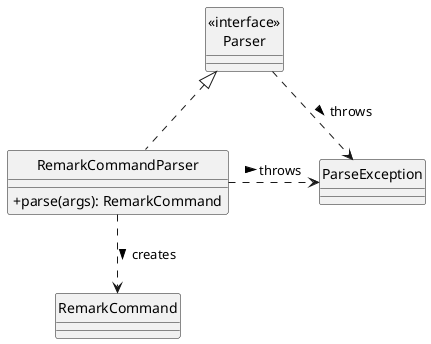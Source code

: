 @startuml
hide circle
skinparam classAttributeIconSize 0

Class "<<interface>>\nParser" as Parser
Class RemarkCommandParser {
  +parse(args): RemarkCommand
}
Class ParseException
Class RemarkCommand

RemarkCommandParser .up.|> Parser
Parser .right.> ParseException: throws >
RemarkCommandParser .right.> ParseException: throws >
RemarkCommandParser ..> RemarkCommand: creates >
@enduml
